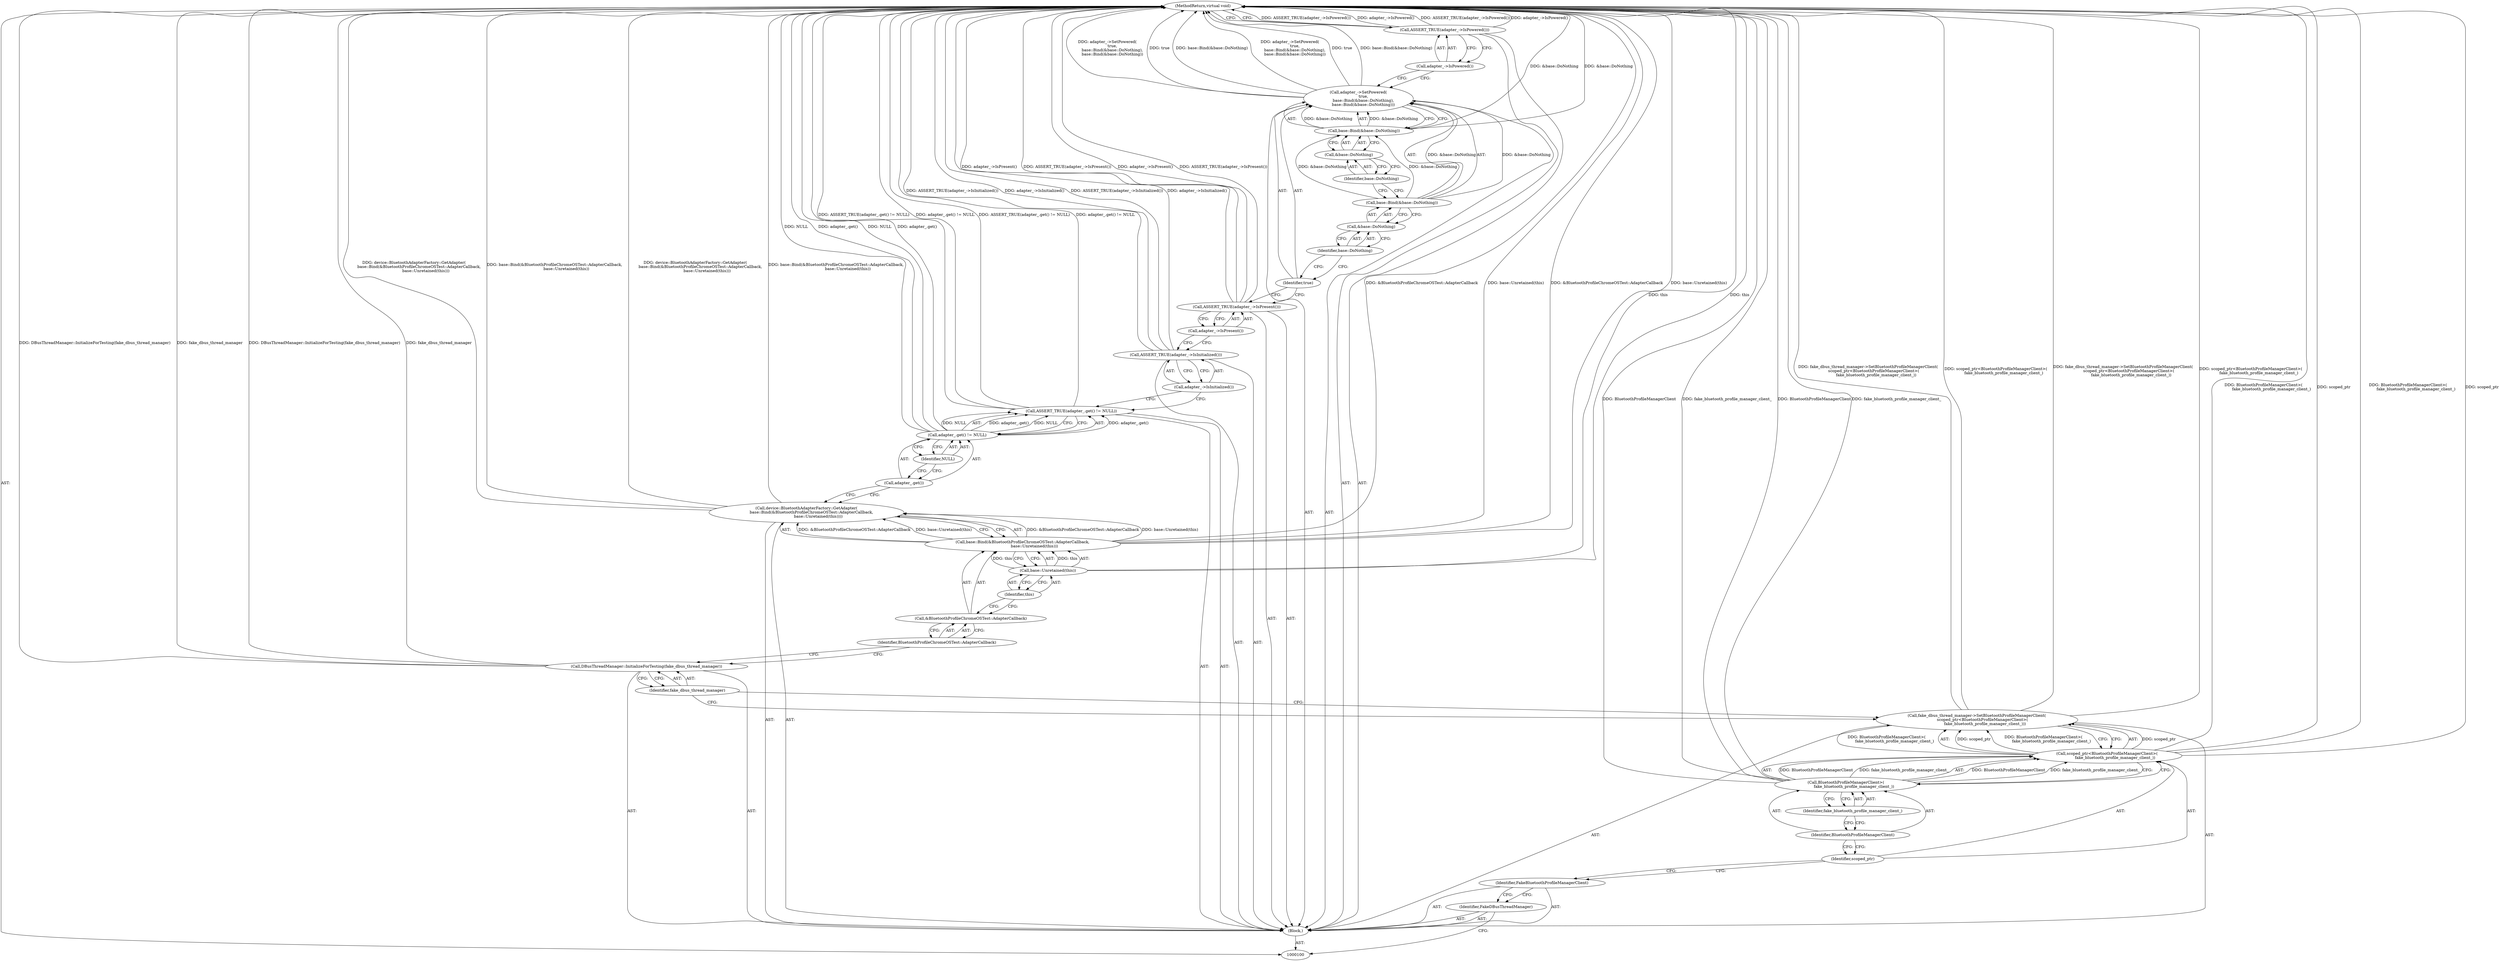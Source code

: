 digraph "0_Chrome_d358f57009b85fb7440208afa5ba87636b491889_28" {
"1000136" [label="(MethodReturn,virtual void)"];
"1000101" [label="(Block,)"];
"1000110" [label="(Call,DBusThreadManager::InitializeForTesting(fake_dbus_thread_manager))"];
"1000111" [label="(Identifier,fake_dbus_thread_manager)"];
"1000112" [label="(Call,device::BluetoothAdapterFactory::GetAdapter(\n        base::Bind(&BluetoothProfileChromeOSTest::AdapterCallback,\n                   base::Unretained(this))))"];
"1000102" [label="(Identifier,FakeDBusThreadManager)"];
"1000114" [label="(Call,&BluetoothProfileChromeOSTest::AdapterCallback)"];
"1000115" [label="(Identifier,BluetoothProfileChromeOSTest::AdapterCallback)"];
"1000113" [label="(Call,base::Bind(&BluetoothProfileChromeOSTest::AdapterCallback,\n                   base::Unretained(this)))"];
"1000116" [label="(Call,base::Unretained(this))"];
"1000117" [label="(Identifier,this)"];
"1000119" [label="(Call,adapter_.get() != NULL)"];
"1000120" [label="(Call,adapter_.get())"];
"1000121" [label="(Identifier,NULL)"];
"1000118" [label="(Call,ASSERT_TRUE(adapter_.get() != NULL))"];
"1000123" [label="(Call,adapter_->IsInitialized())"];
"1000122" [label="(Call,ASSERT_TRUE(adapter_->IsInitialized()))"];
"1000125" [label="(Call,adapter_->IsPresent())"];
"1000124" [label="(Call,ASSERT_TRUE(adapter_->IsPresent()))"];
"1000126" [label="(Call,adapter_->SetPowered(\n        true,\n        base::Bind(&base::DoNothing),\n        base::Bind(&base::DoNothing)))"];
"1000127" [label="(Identifier,true)"];
"1000129" [label="(Call,&base::DoNothing)"];
"1000130" [label="(Identifier,base::DoNothing)"];
"1000128" [label="(Call,base::Bind(&base::DoNothing))"];
"1000132" [label="(Call,&base::DoNothing)"];
"1000133" [label="(Identifier,base::DoNothing)"];
"1000131" [label="(Call,base::Bind(&base::DoNothing))"];
"1000135" [label="(Call,adapter_->IsPowered())"];
"1000134" [label="(Call,ASSERT_TRUE(adapter_->IsPowered()))"];
"1000103" [label="(Identifier,FakeBluetoothProfileManagerClient)"];
"1000104" [label="(Call,fake_dbus_thread_manager->SetBluetoothProfileManagerClient(\n         scoped_ptr<BluetoothProfileManagerClient>(\n             fake_bluetooth_profile_manager_client_)))"];
"1000107" [label="(Call,BluetoothProfileManagerClient>(\n             fake_bluetooth_profile_manager_client_))"];
"1000108" [label="(Identifier,BluetoothProfileManagerClient)"];
"1000105" [label="(Call,scoped_ptr<BluetoothProfileManagerClient>(\n             fake_bluetooth_profile_manager_client_))"];
"1000106" [label="(Identifier,scoped_ptr)"];
"1000109" [label="(Identifier,fake_bluetooth_profile_manager_client_)"];
"1000136" -> "1000100"  [label="AST: "];
"1000136" -> "1000134"  [label="CFG: "];
"1000116" -> "1000136"  [label="DDG: this"];
"1000126" -> "1000136"  [label="DDG: adapter_->SetPowered(\n        true,\n        base::Bind(&base::DoNothing),\n        base::Bind(&base::DoNothing))"];
"1000126" -> "1000136"  [label="DDG: true"];
"1000126" -> "1000136"  [label="DDG: base::Bind(&base::DoNothing)"];
"1000124" -> "1000136"  [label="DDG: adapter_->IsPresent()"];
"1000124" -> "1000136"  [label="DDG: ASSERT_TRUE(adapter_->IsPresent())"];
"1000107" -> "1000136"  [label="DDG: BluetoothProfileManagerClient"];
"1000107" -> "1000136"  [label="DDG: fake_bluetooth_profile_manager_client_"];
"1000105" -> "1000136"  [label="DDG: BluetoothProfileManagerClient>(\n             fake_bluetooth_profile_manager_client_)"];
"1000105" -> "1000136"  [label="DDG: scoped_ptr"];
"1000104" -> "1000136"  [label="DDG: fake_dbus_thread_manager->SetBluetoothProfileManagerClient(\n         scoped_ptr<BluetoothProfileManagerClient>(\n             fake_bluetooth_profile_manager_client_))"];
"1000104" -> "1000136"  [label="DDG: scoped_ptr<BluetoothProfileManagerClient>(\n             fake_bluetooth_profile_manager_client_)"];
"1000113" -> "1000136"  [label="DDG: &BluetoothProfileChromeOSTest::AdapterCallback"];
"1000113" -> "1000136"  [label="DDG: base::Unretained(this)"];
"1000134" -> "1000136"  [label="DDG: ASSERT_TRUE(adapter_->IsPowered())"];
"1000134" -> "1000136"  [label="DDG: adapter_->IsPowered()"];
"1000119" -> "1000136"  [label="DDG: NULL"];
"1000119" -> "1000136"  [label="DDG: adapter_.get()"];
"1000118" -> "1000136"  [label="DDG: ASSERT_TRUE(adapter_.get() != NULL)"];
"1000118" -> "1000136"  [label="DDG: adapter_.get() != NULL"];
"1000112" -> "1000136"  [label="DDG: device::BluetoothAdapterFactory::GetAdapter(\n        base::Bind(&BluetoothProfileChromeOSTest::AdapterCallback,\n                   base::Unretained(this)))"];
"1000112" -> "1000136"  [label="DDG: base::Bind(&BluetoothProfileChromeOSTest::AdapterCallback,\n                   base::Unretained(this))"];
"1000122" -> "1000136"  [label="DDG: ASSERT_TRUE(adapter_->IsInitialized())"];
"1000122" -> "1000136"  [label="DDG: adapter_->IsInitialized()"];
"1000131" -> "1000136"  [label="DDG: &base::DoNothing"];
"1000110" -> "1000136"  [label="DDG: DBusThreadManager::InitializeForTesting(fake_dbus_thread_manager)"];
"1000110" -> "1000136"  [label="DDG: fake_dbus_thread_manager"];
"1000101" -> "1000100"  [label="AST: "];
"1000102" -> "1000101"  [label="AST: "];
"1000103" -> "1000101"  [label="AST: "];
"1000104" -> "1000101"  [label="AST: "];
"1000110" -> "1000101"  [label="AST: "];
"1000112" -> "1000101"  [label="AST: "];
"1000118" -> "1000101"  [label="AST: "];
"1000122" -> "1000101"  [label="AST: "];
"1000124" -> "1000101"  [label="AST: "];
"1000126" -> "1000101"  [label="AST: "];
"1000134" -> "1000101"  [label="AST: "];
"1000110" -> "1000101"  [label="AST: "];
"1000110" -> "1000111"  [label="CFG: "];
"1000111" -> "1000110"  [label="AST: "];
"1000115" -> "1000110"  [label="CFG: "];
"1000110" -> "1000136"  [label="DDG: DBusThreadManager::InitializeForTesting(fake_dbus_thread_manager)"];
"1000110" -> "1000136"  [label="DDG: fake_dbus_thread_manager"];
"1000111" -> "1000110"  [label="AST: "];
"1000111" -> "1000104"  [label="CFG: "];
"1000110" -> "1000111"  [label="CFG: "];
"1000112" -> "1000101"  [label="AST: "];
"1000112" -> "1000113"  [label="CFG: "];
"1000113" -> "1000112"  [label="AST: "];
"1000120" -> "1000112"  [label="CFG: "];
"1000112" -> "1000136"  [label="DDG: device::BluetoothAdapterFactory::GetAdapter(\n        base::Bind(&BluetoothProfileChromeOSTest::AdapterCallback,\n                   base::Unretained(this)))"];
"1000112" -> "1000136"  [label="DDG: base::Bind(&BluetoothProfileChromeOSTest::AdapterCallback,\n                   base::Unretained(this))"];
"1000113" -> "1000112"  [label="DDG: &BluetoothProfileChromeOSTest::AdapterCallback"];
"1000113" -> "1000112"  [label="DDG: base::Unretained(this)"];
"1000102" -> "1000101"  [label="AST: "];
"1000102" -> "1000100"  [label="CFG: "];
"1000103" -> "1000102"  [label="CFG: "];
"1000114" -> "1000113"  [label="AST: "];
"1000114" -> "1000115"  [label="CFG: "];
"1000115" -> "1000114"  [label="AST: "];
"1000117" -> "1000114"  [label="CFG: "];
"1000115" -> "1000114"  [label="AST: "];
"1000115" -> "1000110"  [label="CFG: "];
"1000114" -> "1000115"  [label="CFG: "];
"1000113" -> "1000112"  [label="AST: "];
"1000113" -> "1000116"  [label="CFG: "];
"1000114" -> "1000113"  [label="AST: "];
"1000116" -> "1000113"  [label="AST: "];
"1000112" -> "1000113"  [label="CFG: "];
"1000113" -> "1000136"  [label="DDG: &BluetoothProfileChromeOSTest::AdapterCallback"];
"1000113" -> "1000136"  [label="DDG: base::Unretained(this)"];
"1000113" -> "1000112"  [label="DDG: &BluetoothProfileChromeOSTest::AdapterCallback"];
"1000113" -> "1000112"  [label="DDG: base::Unretained(this)"];
"1000116" -> "1000113"  [label="DDG: this"];
"1000116" -> "1000113"  [label="AST: "];
"1000116" -> "1000117"  [label="CFG: "];
"1000117" -> "1000116"  [label="AST: "];
"1000113" -> "1000116"  [label="CFG: "];
"1000116" -> "1000136"  [label="DDG: this"];
"1000116" -> "1000113"  [label="DDG: this"];
"1000117" -> "1000116"  [label="AST: "];
"1000117" -> "1000114"  [label="CFG: "];
"1000116" -> "1000117"  [label="CFG: "];
"1000119" -> "1000118"  [label="AST: "];
"1000119" -> "1000121"  [label="CFG: "];
"1000120" -> "1000119"  [label="AST: "];
"1000121" -> "1000119"  [label="AST: "];
"1000118" -> "1000119"  [label="CFG: "];
"1000119" -> "1000136"  [label="DDG: NULL"];
"1000119" -> "1000136"  [label="DDG: adapter_.get()"];
"1000119" -> "1000118"  [label="DDG: adapter_.get()"];
"1000119" -> "1000118"  [label="DDG: NULL"];
"1000120" -> "1000119"  [label="AST: "];
"1000120" -> "1000112"  [label="CFG: "];
"1000121" -> "1000120"  [label="CFG: "];
"1000121" -> "1000119"  [label="AST: "];
"1000121" -> "1000120"  [label="CFG: "];
"1000119" -> "1000121"  [label="CFG: "];
"1000118" -> "1000101"  [label="AST: "];
"1000118" -> "1000119"  [label="CFG: "];
"1000119" -> "1000118"  [label="AST: "];
"1000123" -> "1000118"  [label="CFG: "];
"1000118" -> "1000136"  [label="DDG: ASSERT_TRUE(adapter_.get() != NULL)"];
"1000118" -> "1000136"  [label="DDG: adapter_.get() != NULL"];
"1000119" -> "1000118"  [label="DDG: adapter_.get()"];
"1000119" -> "1000118"  [label="DDG: NULL"];
"1000123" -> "1000122"  [label="AST: "];
"1000123" -> "1000118"  [label="CFG: "];
"1000122" -> "1000123"  [label="CFG: "];
"1000122" -> "1000101"  [label="AST: "];
"1000122" -> "1000123"  [label="CFG: "];
"1000123" -> "1000122"  [label="AST: "];
"1000125" -> "1000122"  [label="CFG: "];
"1000122" -> "1000136"  [label="DDG: ASSERT_TRUE(adapter_->IsInitialized())"];
"1000122" -> "1000136"  [label="DDG: adapter_->IsInitialized()"];
"1000125" -> "1000124"  [label="AST: "];
"1000125" -> "1000122"  [label="CFG: "];
"1000124" -> "1000125"  [label="CFG: "];
"1000124" -> "1000101"  [label="AST: "];
"1000124" -> "1000125"  [label="CFG: "];
"1000125" -> "1000124"  [label="AST: "];
"1000127" -> "1000124"  [label="CFG: "];
"1000124" -> "1000136"  [label="DDG: adapter_->IsPresent()"];
"1000124" -> "1000136"  [label="DDG: ASSERT_TRUE(adapter_->IsPresent())"];
"1000126" -> "1000101"  [label="AST: "];
"1000126" -> "1000131"  [label="CFG: "];
"1000127" -> "1000126"  [label="AST: "];
"1000128" -> "1000126"  [label="AST: "];
"1000131" -> "1000126"  [label="AST: "];
"1000135" -> "1000126"  [label="CFG: "];
"1000126" -> "1000136"  [label="DDG: adapter_->SetPowered(\n        true,\n        base::Bind(&base::DoNothing),\n        base::Bind(&base::DoNothing))"];
"1000126" -> "1000136"  [label="DDG: true"];
"1000126" -> "1000136"  [label="DDG: base::Bind(&base::DoNothing)"];
"1000128" -> "1000126"  [label="DDG: &base::DoNothing"];
"1000131" -> "1000126"  [label="DDG: &base::DoNothing"];
"1000127" -> "1000126"  [label="AST: "];
"1000127" -> "1000124"  [label="CFG: "];
"1000130" -> "1000127"  [label="CFG: "];
"1000129" -> "1000128"  [label="AST: "];
"1000129" -> "1000130"  [label="CFG: "];
"1000130" -> "1000129"  [label="AST: "];
"1000128" -> "1000129"  [label="CFG: "];
"1000130" -> "1000129"  [label="AST: "];
"1000130" -> "1000127"  [label="CFG: "];
"1000129" -> "1000130"  [label="CFG: "];
"1000128" -> "1000126"  [label="AST: "];
"1000128" -> "1000129"  [label="CFG: "];
"1000129" -> "1000128"  [label="AST: "];
"1000133" -> "1000128"  [label="CFG: "];
"1000128" -> "1000126"  [label="DDG: &base::DoNothing"];
"1000128" -> "1000131"  [label="DDG: &base::DoNothing"];
"1000132" -> "1000131"  [label="AST: "];
"1000132" -> "1000133"  [label="CFG: "];
"1000133" -> "1000132"  [label="AST: "];
"1000131" -> "1000132"  [label="CFG: "];
"1000133" -> "1000132"  [label="AST: "];
"1000133" -> "1000128"  [label="CFG: "];
"1000132" -> "1000133"  [label="CFG: "];
"1000131" -> "1000126"  [label="AST: "];
"1000131" -> "1000132"  [label="CFG: "];
"1000132" -> "1000131"  [label="AST: "];
"1000126" -> "1000131"  [label="CFG: "];
"1000131" -> "1000136"  [label="DDG: &base::DoNothing"];
"1000131" -> "1000126"  [label="DDG: &base::DoNothing"];
"1000128" -> "1000131"  [label="DDG: &base::DoNothing"];
"1000135" -> "1000134"  [label="AST: "];
"1000135" -> "1000126"  [label="CFG: "];
"1000134" -> "1000135"  [label="CFG: "];
"1000134" -> "1000101"  [label="AST: "];
"1000134" -> "1000135"  [label="CFG: "];
"1000135" -> "1000134"  [label="AST: "];
"1000136" -> "1000134"  [label="CFG: "];
"1000134" -> "1000136"  [label="DDG: ASSERT_TRUE(adapter_->IsPowered())"];
"1000134" -> "1000136"  [label="DDG: adapter_->IsPowered()"];
"1000103" -> "1000101"  [label="AST: "];
"1000103" -> "1000102"  [label="CFG: "];
"1000106" -> "1000103"  [label="CFG: "];
"1000104" -> "1000101"  [label="AST: "];
"1000104" -> "1000105"  [label="CFG: "];
"1000105" -> "1000104"  [label="AST: "];
"1000111" -> "1000104"  [label="CFG: "];
"1000104" -> "1000136"  [label="DDG: fake_dbus_thread_manager->SetBluetoothProfileManagerClient(\n         scoped_ptr<BluetoothProfileManagerClient>(\n             fake_bluetooth_profile_manager_client_))"];
"1000104" -> "1000136"  [label="DDG: scoped_ptr<BluetoothProfileManagerClient>(\n             fake_bluetooth_profile_manager_client_)"];
"1000105" -> "1000104"  [label="DDG: scoped_ptr"];
"1000105" -> "1000104"  [label="DDG: BluetoothProfileManagerClient>(\n             fake_bluetooth_profile_manager_client_)"];
"1000107" -> "1000105"  [label="AST: "];
"1000107" -> "1000109"  [label="CFG: "];
"1000108" -> "1000107"  [label="AST: "];
"1000109" -> "1000107"  [label="AST: "];
"1000105" -> "1000107"  [label="CFG: "];
"1000107" -> "1000136"  [label="DDG: BluetoothProfileManagerClient"];
"1000107" -> "1000136"  [label="DDG: fake_bluetooth_profile_manager_client_"];
"1000107" -> "1000105"  [label="DDG: BluetoothProfileManagerClient"];
"1000107" -> "1000105"  [label="DDG: fake_bluetooth_profile_manager_client_"];
"1000108" -> "1000107"  [label="AST: "];
"1000108" -> "1000106"  [label="CFG: "];
"1000109" -> "1000108"  [label="CFG: "];
"1000105" -> "1000104"  [label="AST: "];
"1000105" -> "1000107"  [label="CFG: "];
"1000106" -> "1000105"  [label="AST: "];
"1000107" -> "1000105"  [label="AST: "];
"1000104" -> "1000105"  [label="CFG: "];
"1000105" -> "1000136"  [label="DDG: BluetoothProfileManagerClient>(\n             fake_bluetooth_profile_manager_client_)"];
"1000105" -> "1000136"  [label="DDG: scoped_ptr"];
"1000105" -> "1000104"  [label="DDG: scoped_ptr"];
"1000105" -> "1000104"  [label="DDG: BluetoothProfileManagerClient>(\n             fake_bluetooth_profile_manager_client_)"];
"1000107" -> "1000105"  [label="DDG: BluetoothProfileManagerClient"];
"1000107" -> "1000105"  [label="DDG: fake_bluetooth_profile_manager_client_"];
"1000106" -> "1000105"  [label="AST: "];
"1000106" -> "1000103"  [label="CFG: "];
"1000108" -> "1000106"  [label="CFG: "];
"1000109" -> "1000107"  [label="AST: "];
"1000109" -> "1000108"  [label="CFG: "];
"1000107" -> "1000109"  [label="CFG: "];
}
